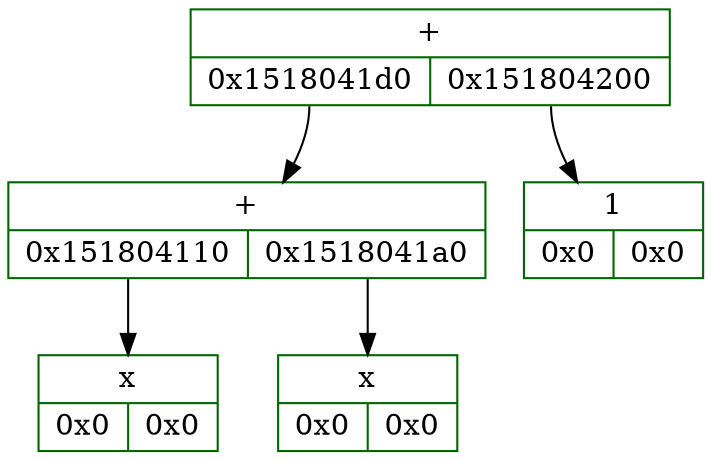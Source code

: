 digraph D{
	rankdir = TB

	node_5662327344 [color = "darkgreen", style = "filled", shape = "record", fillcolor = "white", label = "{ +  | {<fl5662327344> 0x1518041d0 | <fr5662327344> 0x151804200}}"]
	node_5662327344: <fl5662327344> -> node_5662327248 [color = "black", arrowhead = "normal", label = ""]
	node_5662327248 [color = "darkgreen", style = "filled", shape = "record", fillcolor = "white", label = "{ +  | {<fl5662327248> 0x151804110 | <fr5662327248> 0x1518041a0}}"]
	node_5662327248: <fl5662327248> -> node_5662327056 [color = "black", arrowhead = "normal", label = ""]
	node_5662327056 [color = "darkgreen", style = "filled", shape = "record", fillcolor = "white", label = "{x  | {<fl5662327056> 0x0 | <fr5662327056> 0x0}}"]
	node_5662327248: <fr5662327248> -> node_5662327200 [color = "black", arrowhead = "normal", label = ""]
	node_5662327200 [color = "darkgreen", style = "filled", shape = "record", fillcolor = "white", label = "{x  | {<fl5662327200> 0x0 | <fr5662327200> 0x0}}"]
	node_5662327344: <fr5662327344> -> node_5662327296 [color = "black", arrowhead = "normal", label = ""]
	node_5662327296 [color = "darkgreen", style = "filled", shape = "record", fillcolor = "white", label = "{1  | {<fl5662327296> 0x0 | <fr5662327296> 0x0}}"]
}